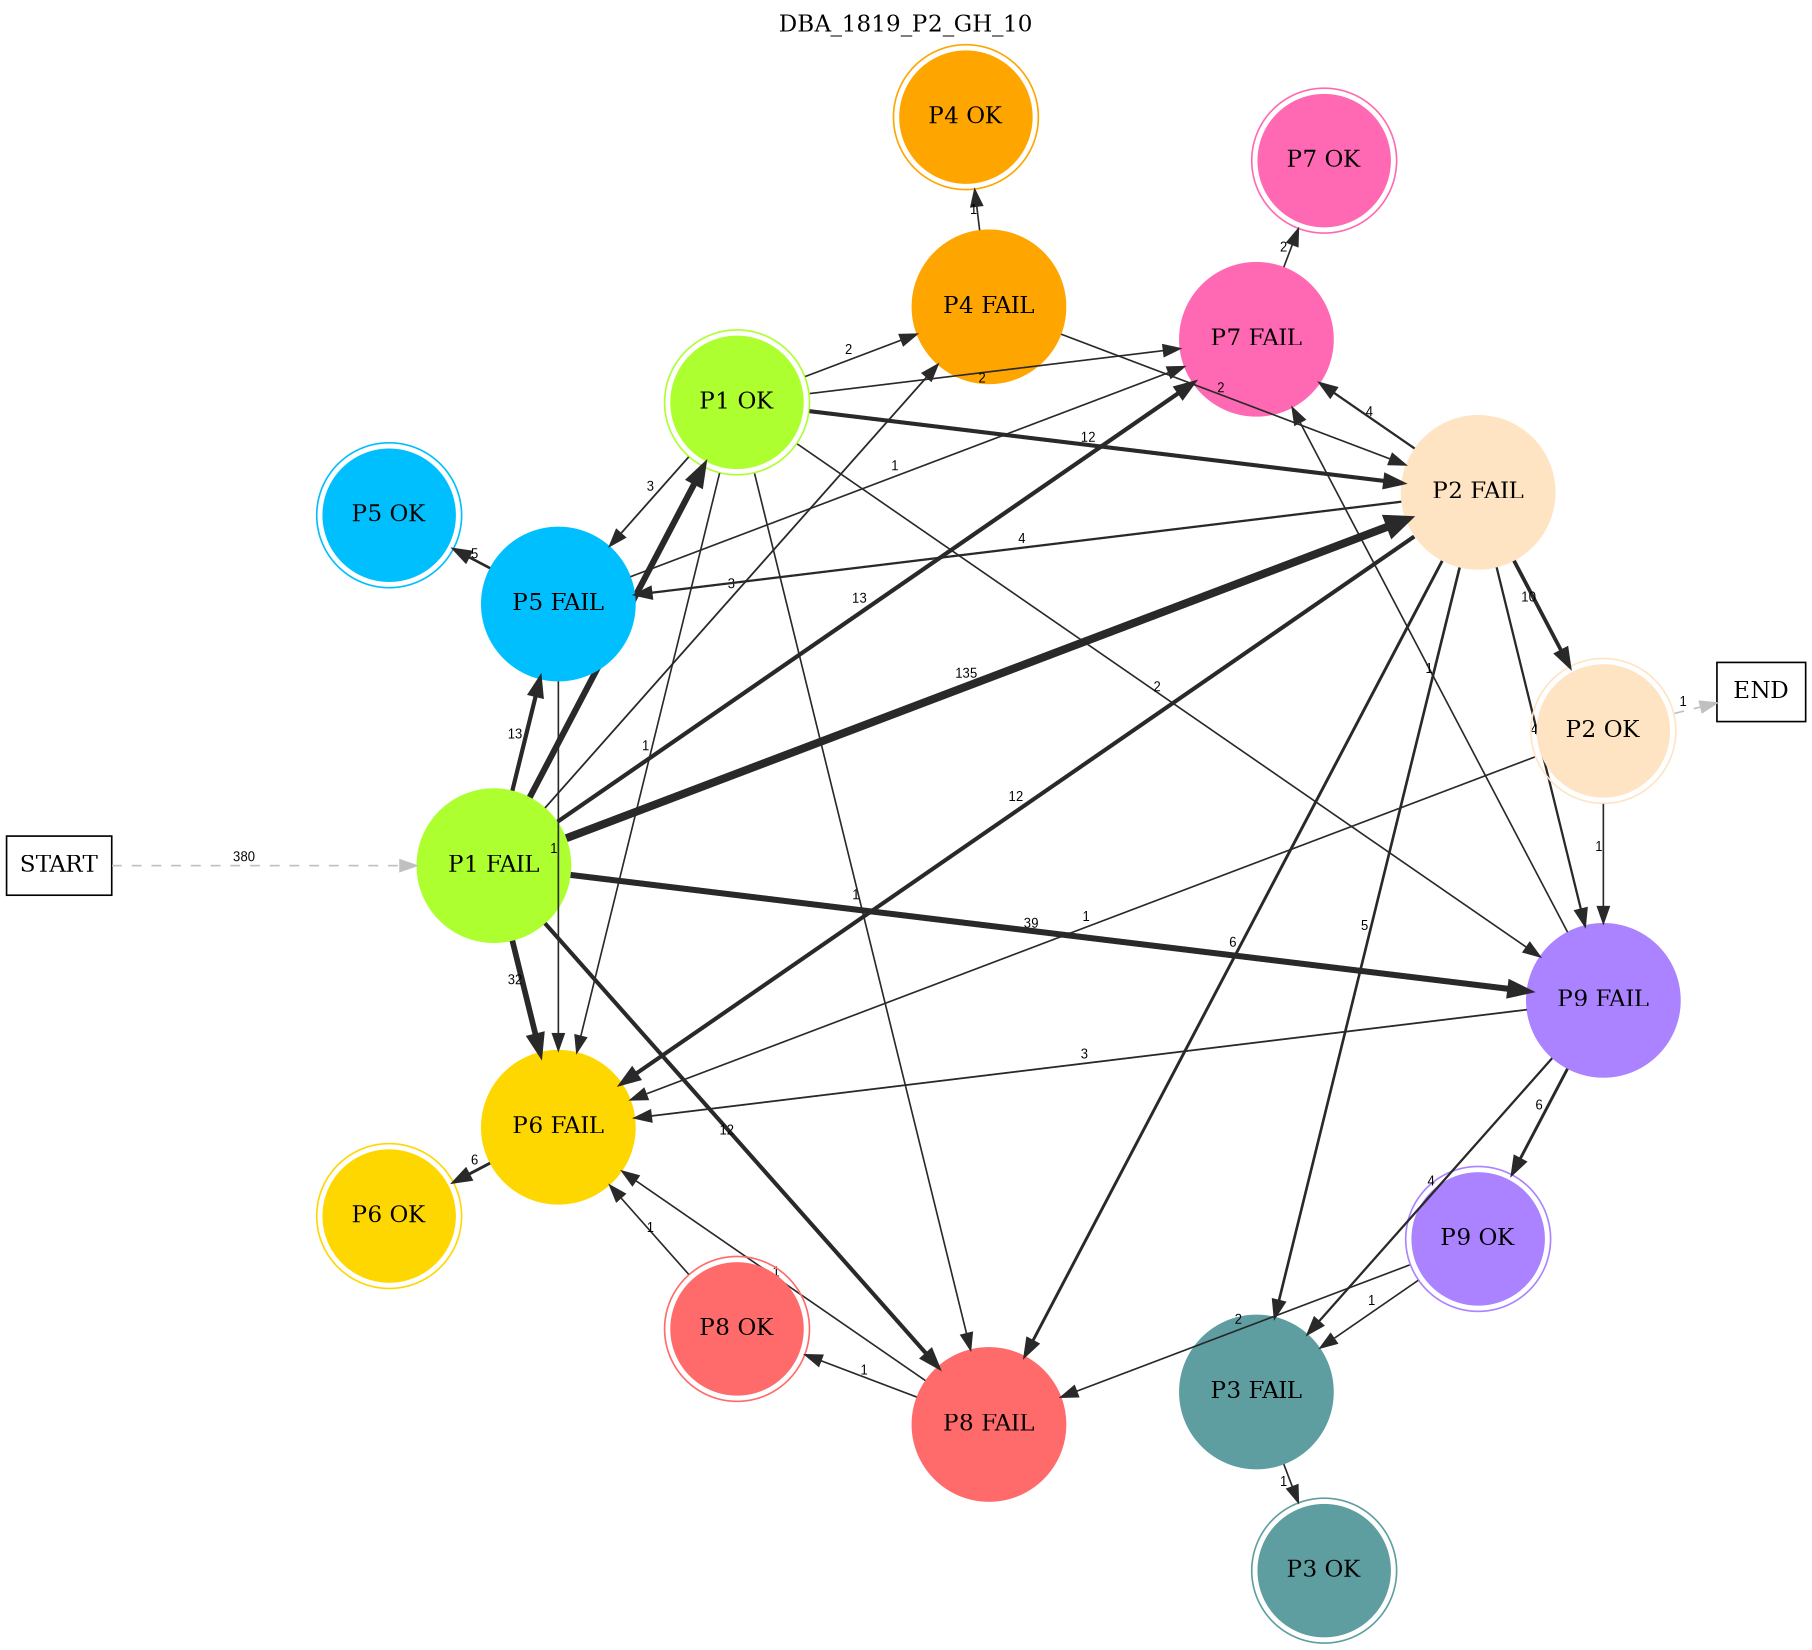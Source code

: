 digraph DBA_1819_P2_GH_10 {
	labelloc="t";
	label=DBA_1819_P2_GH_10;
	dpi = 150
	size="16,11!";
	margin = 0;
layout=circo;
"START" [shape=box, fillcolor=white, style=filled, color=black]
"P1 FAIL" [shape=circle, color=greenyellow, style=filled]
"P2 FAIL" [shape=circle, color=bisque, style=filled]
"P1 OK" [shape=circle, color=greenyellow, peripheries=2, style=filled]
"P5 FAIL" [shape=circle, color=deepskyblue, style=filled]
"P5 OK" [shape=circle, color=deepskyblue, peripheries=2, style=filled]
"P6 FAIL" [shape=circle, color=gold, style=filled]
"P8 FAIL" [shape=circle, color=indianred1, style=filled]
"P9 FAIL" [shape=circle, color=mediumpurple1, style=filled]
"P9 OK" [shape=circle, color=mediumpurple1, peripheries=2, style=filled]
"P8 OK" [shape=circle, color=indianred1, peripheries=2, style=filled]
"P6 OK" [shape=circle, color=gold, peripheries=2, style=filled]
"P2 OK" [shape=circle, color=bisque, peripheries=2, style=filled]
"P3 FAIL" [shape=circle, color=cadetblue, style=filled]
"P7 FAIL" [shape=circle, color=hotpink, style=filled]
"P4 FAIL" [shape=circle, color=orange, style=filled]
"P7 OK" [shape=circle, color=hotpink, peripheries=2, style=filled]
"P3 OK" [shape=circle, color=cadetblue, peripheries=2, style=filled]
"P4 OK" [shape=circle, color=orange, peripheries=2, style=filled]
"END" [shape=box, fillcolor=white, style=filled, color=black]
"START" -> "P1 FAIL" [ style = dashed color=grey label ="380" labelfloat=false fontname="Arial" fontsize=8]

"P1 FAIL" -> "P2 FAIL" [ color=grey16 penwidth = "4.90527477843843"label ="135" labelfloat=false fontname="Arial" fontsize=8]

"P1 FAIL" -> "P1 OK" [ color=grey16 penwidth = "3.76120011569356"label ="43" labelfloat=false fontname="Arial" fontsize=8]

"P1 FAIL" -> "P5 FAIL" [ color=grey16 penwidth = "2.56494935746154"label ="13" labelfloat=false fontname="Arial" fontsize=8]

"P1 FAIL" -> "P6 FAIL" [ color=grey16 penwidth = "3.46573590279973"label ="32" labelfloat=false fontname="Arial" fontsize=8]

"P1 FAIL" -> "P8 FAIL" [ color=grey16 penwidth = "2.484906649788"label ="12" labelfloat=false fontname="Arial" fontsize=8]

"P1 FAIL" -> "P9 FAIL" [ color=grey16 penwidth = "3.66356164612965"label ="39" labelfloat=false fontname="Arial" fontsize=8]

"P1 FAIL" -> "P7 FAIL" [ color=grey16 penwidth = "2.56494935746154"label ="13" labelfloat=false fontname="Arial" fontsize=8]

"P1 FAIL" -> "P4 FAIL" [ color=grey16 penwidth = "1.09861228866811"label ="3" labelfloat=false fontname="Arial" fontsize=8]

"P2 FAIL" -> "P5 FAIL" [ color=grey16 penwidth = "1.38629436111989"label ="4" labelfloat=false fontname="Arial" fontsize=8]

"P2 FAIL" -> "P6 FAIL" [ color=grey16 penwidth = "2.484906649788"label ="12" labelfloat=false fontname="Arial" fontsize=8]

"P2 FAIL" -> "P8 FAIL" [ color=grey16 penwidth = "1.79175946922805"label ="6" labelfloat=false fontname="Arial" fontsize=8]

"P2 FAIL" -> "P9 FAIL" [ color=grey16 penwidth = "1.38629436111989"label ="4" labelfloat=false fontname="Arial" fontsize=8]

"P2 FAIL" -> "P2 OK" [ color=grey16 penwidth = "2.30258509299405"label ="10" labelfloat=false fontname="Arial" fontsize=8]

"P2 FAIL" -> "P3 FAIL" [ color=grey16 penwidth = "1.6094379124341"label ="5" labelfloat=false fontname="Arial" fontsize=8]

"P2 FAIL" -> "P7 FAIL" [ color=grey16 penwidth = "1.38629436111989"label ="4" labelfloat=false fontname="Arial" fontsize=8]

"P1 OK" -> "P2 FAIL" [ color=grey16 penwidth = "2.484906649788"label ="12" labelfloat=false fontname="Arial" fontsize=8]

"P1 OK" -> "P5 FAIL" [ color=grey16 penwidth = "1.09861228866811"label ="3" labelfloat=false fontname="Arial" fontsize=8]

"P1 OK" -> "P6 FAIL" [ color=grey16 penwidth = "1"label ="1" labelfloat=false fontname="Arial" fontsize=8]

"P1 OK" -> "P8 FAIL" [ color=grey16 penwidth = "1"label ="1" labelfloat=false fontname="Arial" fontsize=8]

"P1 OK" -> "P9 FAIL" [ color=grey16 penwidth = "1"label ="2" labelfloat=false fontname="Arial" fontsize=8]

"P1 OK" -> "P7 FAIL" [ color=grey16 penwidth = "1"label ="2" labelfloat=false fontname="Arial" fontsize=8]

"P1 OK" -> "P4 FAIL" [ color=grey16 penwidth = "1"label ="2" labelfloat=false fontname="Arial" fontsize=8]

"P5 FAIL" -> "P5 OK" [ color=grey16 penwidth = "1.6094379124341"label ="5" labelfloat=false fontname="Arial" fontsize=8]

"P5 FAIL" -> "P6 FAIL" [ color=grey16 penwidth = "1"label ="1" labelfloat=false fontname="Arial" fontsize=8]

"P5 FAIL" -> "P7 FAIL" [ color=grey16 penwidth = "1"label ="1" labelfloat=false fontname="Arial" fontsize=8]

"P6 FAIL" -> "P6 OK" [ color=grey16 penwidth = "1.79175946922805"label ="6" labelfloat=false fontname="Arial" fontsize=8]

"P8 FAIL" -> "P6 FAIL" [ color=grey16 penwidth = "1"label ="1" labelfloat=false fontname="Arial" fontsize=8]

"P8 FAIL" -> "P8 OK" [ color=grey16 penwidth = "1"label ="1" labelfloat=false fontname="Arial" fontsize=8]

"P9 FAIL" -> "P6 FAIL" [ color=grey16 penwidth = "1.09861228866811"label ="3" labelfloat=false fontname="Arial" fontsize=8]

"P9 FAIL" -> "P9 OK" [ color=grey16 penwidth = "1.79175946922805"label ="6" labelfloat=false fontname="Arial" fontsize=8]

"P9 FAIL" -> "P3 FAIL" [ color=grey16 penwidth = "1.38629436111989"label ="4" labelfloat=false fontname="Arial" fontsize=8]

"P9 FAIL" -> "P7 FAIL" [ color=grey16 penwidth = "1"label ="1" labelfloat=false fontname="Arial" fontsize=8]

"P9 OK" -> "P8 FAIL" [ color=grey16 penwidth = "1"label ="2" labelfloat=false fontname="Arial" fontsize=8]

"P9 OK" -> "P3 FAIL" [ color=grey16 penwidth = "1"label ="1" labelfloat=false fontname="Arial" fontsize=8]

"P8 OK" -> "P6 FAIL" [ color=grey16 penwidth = "1"label ="1" labelfloat=false fontname="Arial" fontsize=8]

"P2 OK" -> "P6 FAIL" [ color=grey16 penwidth = "1"label ="1" labelfloat=false fontname="Arial" fontsize=8]

"P2 OK" -> "P9 FAIL" [ color=grey16 penwidth = "1"label ="1" labelfloat=false fontname="Arial" fontsize=8]

"P2 OK" -> "END" [ style = dashed color=grey label ="1" labelfloat=false fontname="Arial" fontsize=8]

"P3 FAIL" -> "P3 OK" [ color=grey16 penwidth = "1"label ="1" labelfloat=false fontname="Arial" fontsize=8]

"P7 FAIL" -> "P7 OK" [ color=grey16 penwidth = "1"label ="2" labelfloat=false fontname="Arial" fontsize=8]

"P4 FAIL" -> "P2 FAIL" [ color=grey16 penwidth = "1"label ="2" labelfloat=false fontname="Arial" fontsize=8]

"P4 FAIL" -> "P4 OK" [ color=grey16 penwidth = "1"label ="1" labelfloat=false fontname="Arial" fontsize=8]

}
